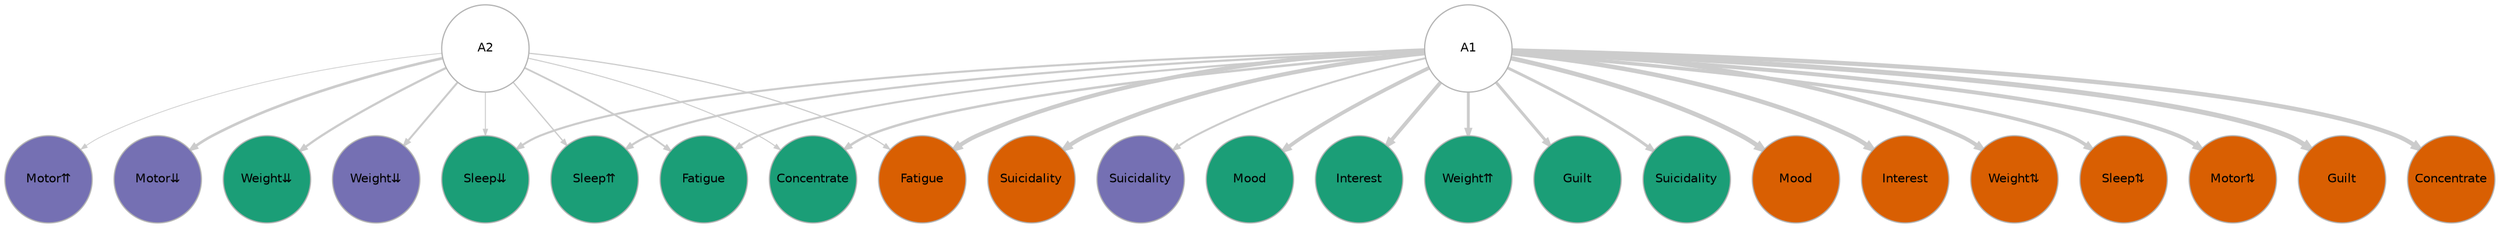 digraph {

graph [layout = "dot",
       rankdir = "TB",
       outputorder = "edgesfirst",
       bgcolor = "white"]

node [fontname = "Helvetica",
      fontsize = "10",
      shape = "circle",
      fixedsize = "true",
      width = "0.5",
      style = "filled",
      fillcolor = "aliceblue",
      color = "gray70",
      fontcolor = "gray50"]

edge [fontname = "Helvetica",
     fontsize = "8",
     len = "1.5",
     color = "gray80",
     arrowsize = "0.5"]

  "1" [label = "A1", width = "1", fontcolor = "black", fillcolor = "white"] 
  "2" [label = "A2", width = "1", fontcolor = "black", fillcolor = "white"] 
  "3" [label = "Weight⇊", width = "1", fontcolor = "black", fillcolor = "#7570b3"] 
  "4" [label = "Motor⇈", width = "1", fontcolor = "black", fillcolor = "#7570b3"] 
  "5" [label = "Motor⇊", width = "1", fontcolor = "black", fillcolor = "#7570b3"] 
  "6" [label = "Suicidality", width = "1", fontcolor = "black", fillcolor = "#7570b3"] 
  "7" [label = "Mood", width = "1", fontcolor = "black", fillcolor = "#1b9e77"] 
  "8" [label = "Interest", width = "1", fontcolor = "black", fillcolor = "#1b9e77"] 
  "9" [label = "Weight⇊", width = "1", fontcolor = "black", fillcolor = "#1b9e77"] 
  "10" [label = "Weight⇈", width = "1", fontcolor = "black", fillcolor = "#1b9e77"] 
  "11" [label = "Sleep⇊", width = "1", fontcolor = "black", fillcolor = "#1b9e77"] 
  "12" [label = "Sleep⇈", width = "1", fontcolor = "black", fillcolor = "#1b9e77"] 
  "13" [label = "Fatigue", width = "1", fontcolor = "black", fillcolor = "#1b9e77"] 
  "14" [label = "Guilt", width = "1", fontcolor = "black", fillcolor = "#1b9e77"] 
  "15" [label = "Concentrate", width = "1", fontcolor = "black", fillcolor = "#1b9e77"] 
  "16" [label = "Suicidality", width = "1", fontcolor = "black", fillcolor = "#1b9e77"] 
  "17" [label = "Mood", width = "1", fontcolor = "black", fillcolor = "#d95f02"] 
  "18" [label = "Interest", width = "1", fontcolor = "black", fillcolor = "#d95f02"] 
  "19" [label = "Weight⇅", width = "1", fontcolor = "black", fillcolor = "#d95f02"] 
  "20" [label = "Sleep⇅", width = "1", fontcolor = "black", fillcolor = "#d95f02"] 
  "21" [label = "Motor⇅", width = "1", fontcolor = "black", fillcolor = "#d95f02"] 
  "22" [label = "Fatigue", width = "1", fontcolor = "black", fillcolor = "#d95f02"] 
  "23" [label = "Guilt", width = "1", fontcolor = "black", fillcolor = "#d95f02"] 
  "24" [label = "Concentrate", width = "1", fontcolor = "black", fillcolor = "#d95f02"] 
  "25" [label = "Suicidality", width = "1", fontcolor = "black", fillcolor = "#d95f02"] 
"1"->"6" [penwidth = "1.62244268872947"] 
"1"->"7" [penwidth = "3.04353567041099"] 
"1"->"8" [penwidth = "3.11897772798293"] 
"1"->"10" [penwidth = "2.38498843016525"] 
"1"->"11" [penwidth = "1.73732679672606"] 
"1"->"12" [penwidth = "1.79914820763346"] 
"1"->"13" [penwidth = "1.68578337306743"] 
"1"->"14" [penwidth = "2.46081098202301"] 
"1"->"15" [penwidth = "2.04050907681188"] 
"1"->"16" [penwidth = "2.375933221593"] 
"1"->"17" [penwidth = "3.77519287148625"] 
"1"->"18" [penwidth = "3.67095912919635"] 
"1"->"19" [penwidth = "3.25052189556413"] 
"1"->"20" [penwidth = "2.88092886952725"] 
"1"->"21" [penwidth = "3.2597817199889"] 
"1"->"22" [penwidth = "3.42170369313828"] 
"1"->"23" [penwidth = "4.0665015034711"] 
"1"->"24" [penwidth = "3.58185570115017"] 
"1"->"25" [penwidth = "3.43422503039626"] 
"2"->"3" [penwidth = "1.6482052872024"] 
"2"->"4" [penwidth = "0.62432594718815"] 
"2"->"5" [penwidth = "2.19857048814461"] 
"2"->"9" [penwidth = "1.85510815263036"] 
"2"->"11" [penwidth = "0.802075683333857"] 
"2"->"12" [penwidth = "1.0603063625551"] 
"2"->"13" [penwidth = "1.46994787473968"] 
"2"->"15" [penwidth = "0.830362100257246"] 
"2"->"22" [penwidth = "0.98699974805709"] 
}